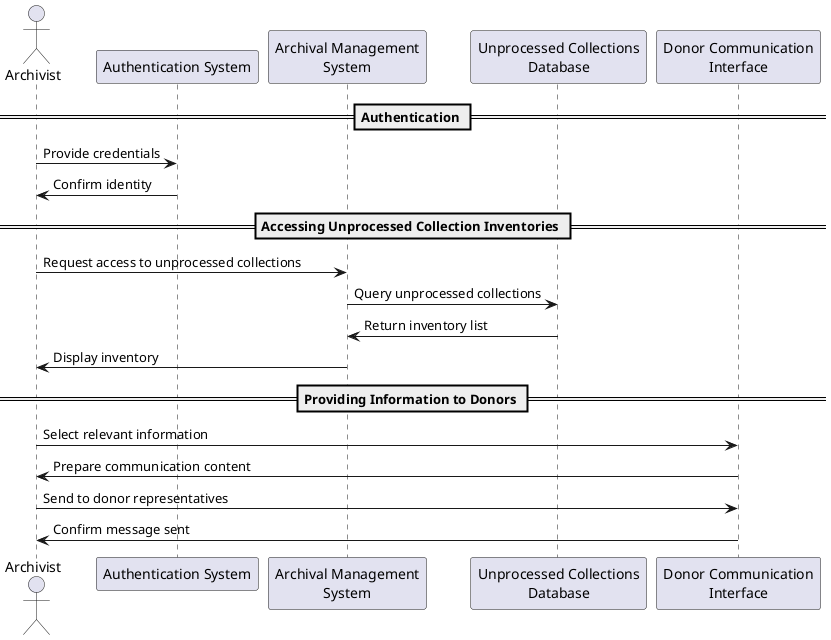 @startuml
actor Archivist
participant "Authentication System" as Auth
participant "Archival Management\nSystem" as AMS
participant "Unprocessed Collections\nDatabase" as UCD
participant "Donor Communication\nInterface" as DCI

== Authentication ==
Archivist -> Auth: Provide credentials
Auth -> Archivist: Confirm identity

== Accessing Unprocessed Collection Inventories ==
Archivist -> AMS: Request access to unprocessed collections
AMS -> UCD: Query unprocessed collections
UCD -> AMS: Return inventory list
AMS -> Archivist: Display inventory

== Providing Information to Donors ==
Archivist -> DCI: Select relevant information
DCI -> Archivist: Prepare communication content
Archivist -> DCI: Send to donor representatives
DCI -> Archivist: Confirm message sent

@enduml